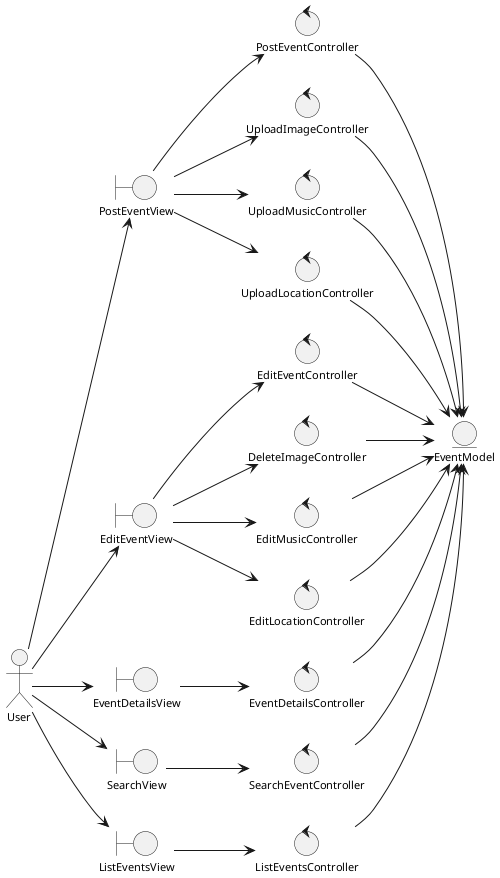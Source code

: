 @startuml analysisClassDiagramEventsManagements
skinparam style strictuml
left to right direction
skinparam defaultTextAlignment center
skinparam defaultFontSize 11

actor "User" as user

entity "EventModel" as eventModel

boundary "PostEventView" as postEventView
boundary "EditEventView" as editEventView
boundary "EventDetailsView" as eventDetailsView
boundary "SearchView" as searchView
boundary "ListEventsView" as listEventsView

control "PostEventController" as postEventController
control "UploadImageController" as uploadImageController
control "UploadMusicController" as uploadMusicController
control "UploadLocationController" as uploadLocationController
control "EditEventController" as editEventController
control "DeleteImageController" as deleteImageController
control "EditMusicController" as editMusicController
control "EditLocationController" as editLocationController
control "EventDetailsController" as eventDetailsController
control "SearchEventController" as searchEventController
control "ListEventsController" as listEventsController

user --> postEventView
user --> editEventView
user --> eventDetailsView
user --> searchView
user --> listEventsView

postEventView --> postEventController
postEventView --> uploadImageController
postEventView --> uploadMusicController
postEventView --> uploadLocationController
editEventView --> editEventController
editEventView --> deleteImageController
editEventView --> editMusicController
editEventView --> editLocationController
eventDetailsView --> eventDetailsController
searchView --> searchEventController
listEventsView --> listEventsController

postEventController --> eventModel
uploadImageController --> eventModel
uploadMusicController --> eventModel
uploadLocationController --> eventModel
deleteImageController --> eventModel
editMusicController --> eventModel
editLocationController --> eventModel
editEventController --> eventModel
eventDetailsController --> eventModel
searchEventController --> eventModel
listEventsController --> eventModel

@enduml